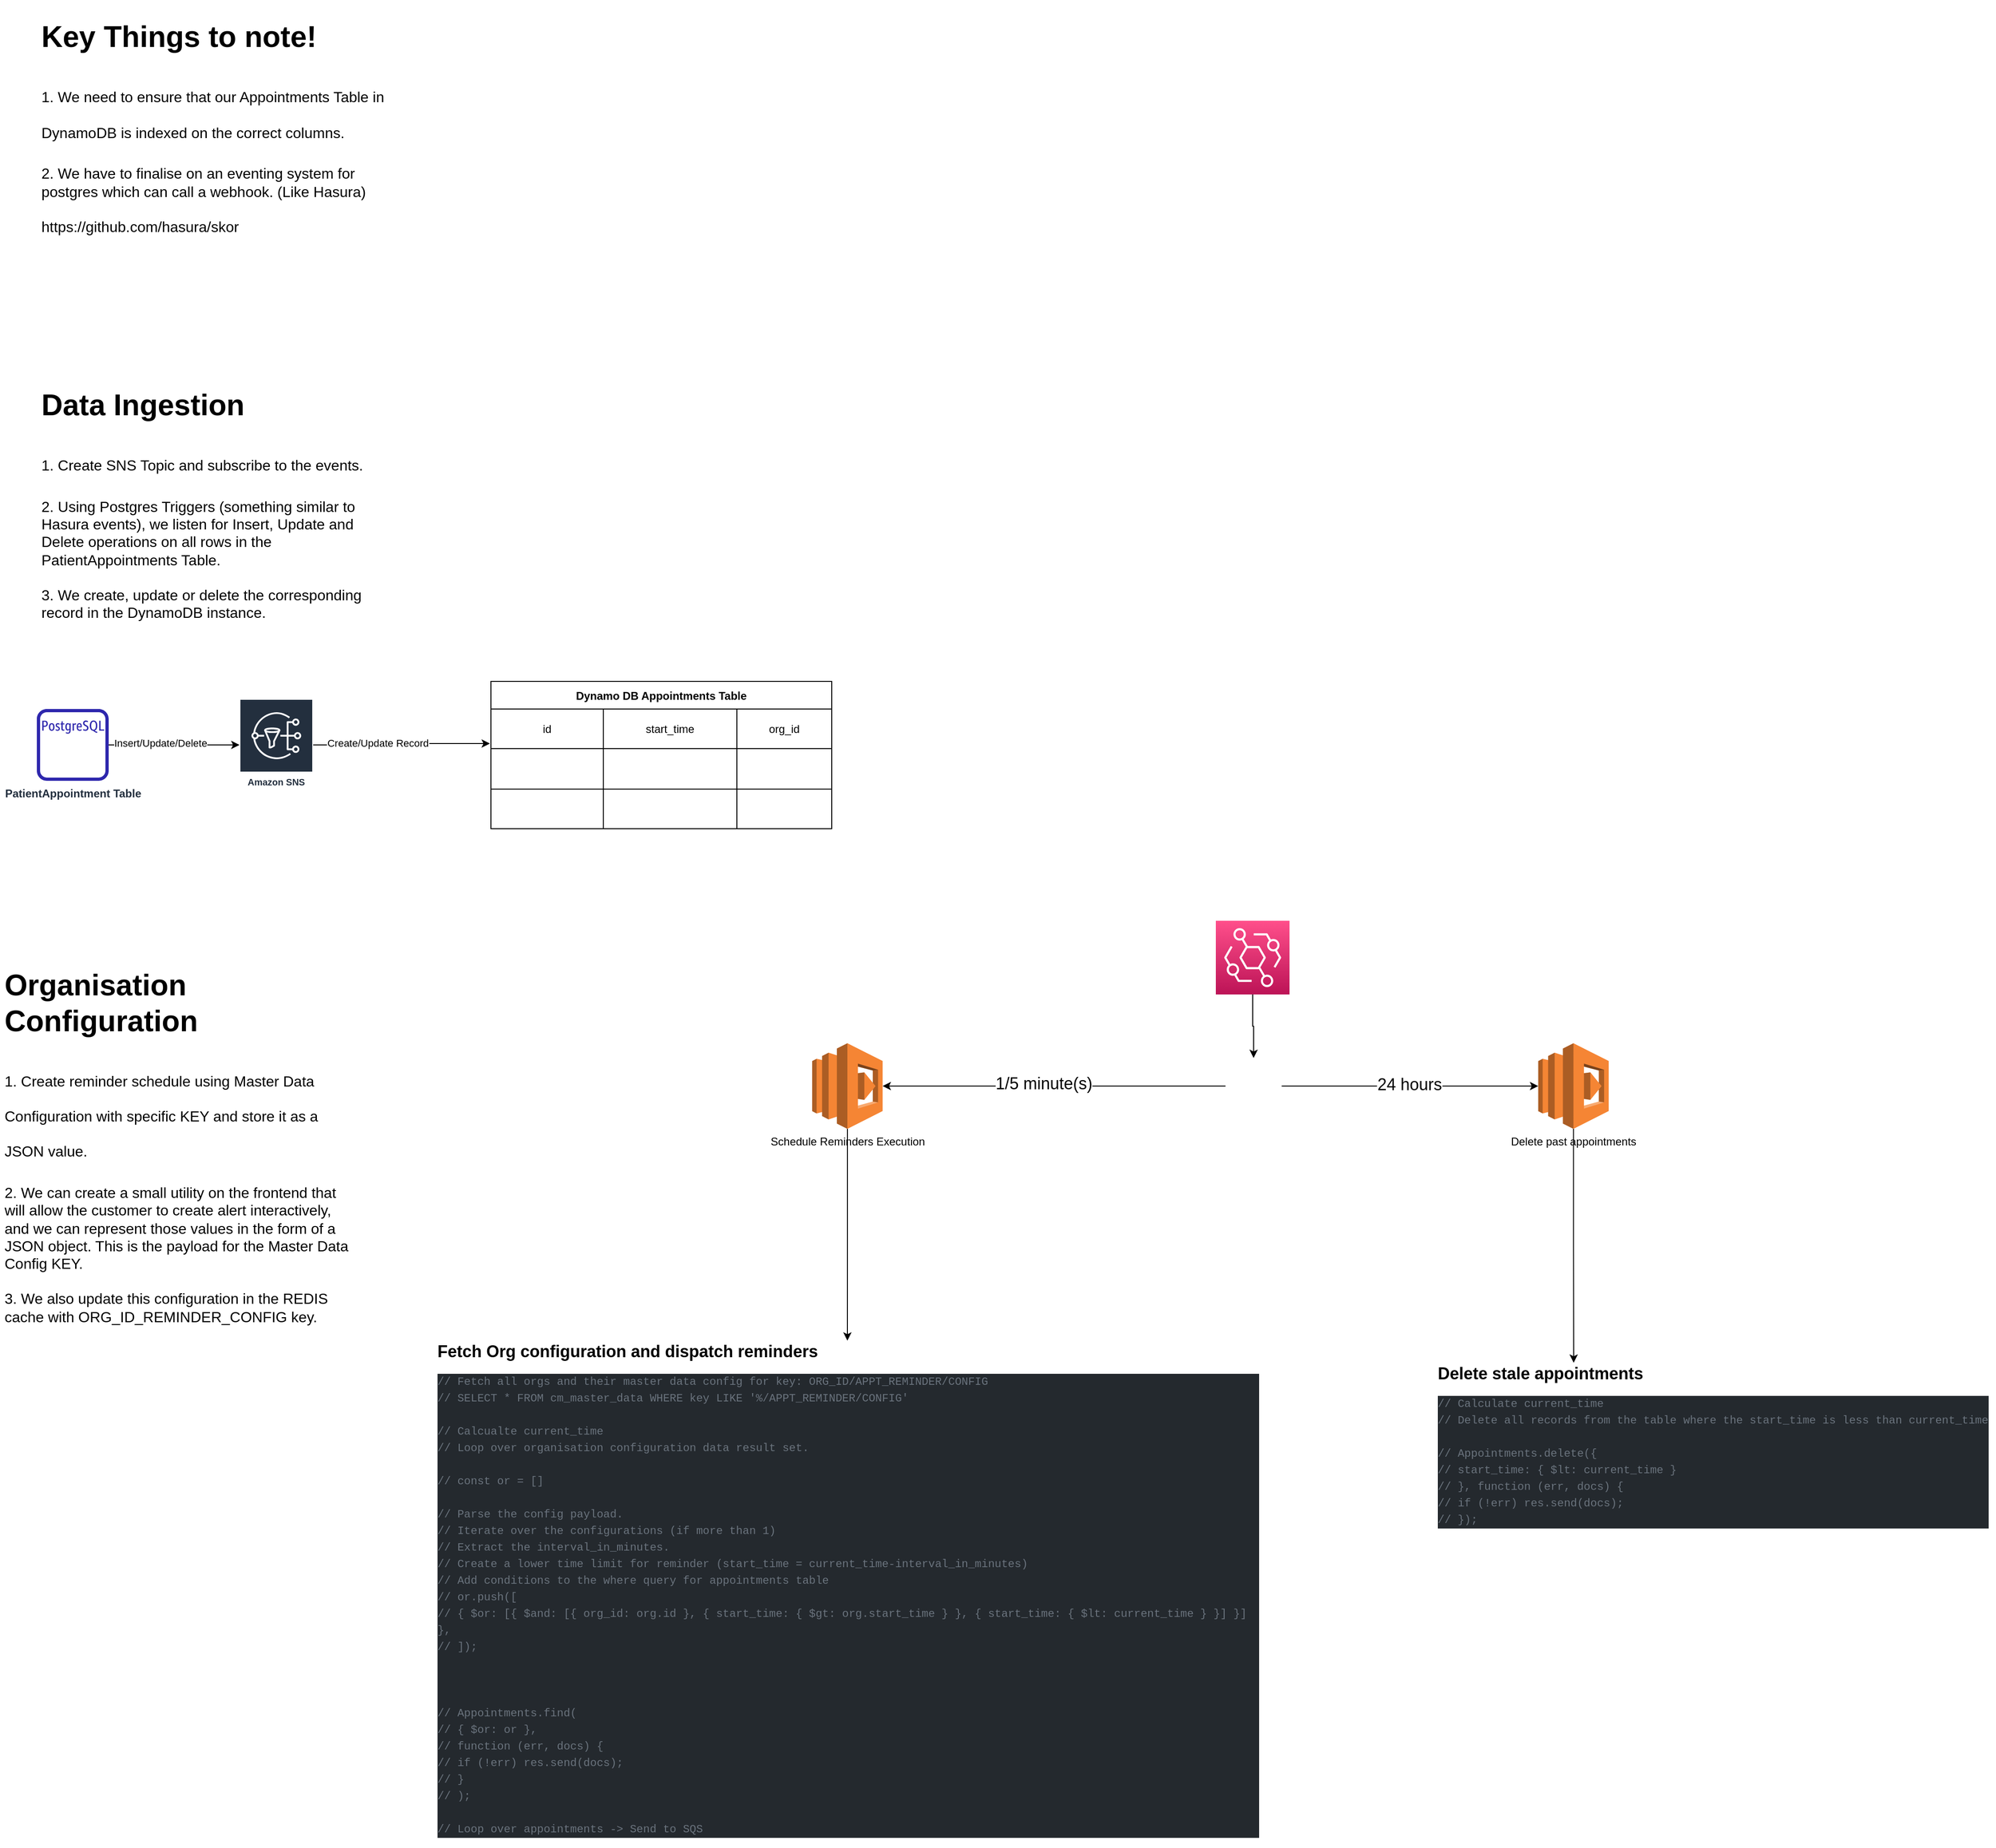 <mxfile version="18.0.7" type="github"><diagram id="N0-cNavWA2WT16FOk78O" name="Page-1"><mxGraphModel dx="2262" dy="3680" grid="1" gridSize="10" guides="1" tooltips="1" connect="1" arrows="1" fold="1" page="1" pageScale="1" pageWidth="827" pageHeight="1169" math="0" shadow="0"><root><mxCell id="0"/><mxCell id="1" parent="0"/><mxCell id="Fi4O87tk6qviPq_uT3ZH-7" style="edgeStyle=orthogonalEdgeStyle;rounded=0;orthogonalLoop=1;jettySize=auto;html=1;entryX=-0.003;entryY=-0.125;entryDx=0;entryDy=0;entryPerimeter=0;" edge="1" parent="1" source="Fi4O87tk6qviPq_uT3ZH-3" target="Fi4O87tk6qviPq_uT3ZH-16"><mxGeometry relative="1" as="geometry"/></mxCell><mxCell id="Fi4O87tk6qviPq_uT3ZH-8" value="Create/Update Record" style="edgeLabel;html=1;align=center;verticalAlign=middle;resizable=0;points=[];" vertex="1" connectable="0" parent="Fi4O87tk6qviPq_uT3ZH-7"><mxGeometry x="-0.283" y="2" relative="1" as="geometry"><mxPoint as="offset"/></mxGeometry></mxCell><mxCell id="Fi4O87tk6qviPq_uT3ZH-3" value="Amazon SNS" style="sketch=0;outlineConnect=0;fontColor=#232F3E;gradientColor=none;strokeColor=#ffffff;fillColor=#232F3E;dashed=0;verticalLabelPosition=middle;verticalAlign=bottom;align=center;html=1;whiteSpace=wrap;fontSize=10;fontStyle=1;spacing=3;shape=mxgraph.aws4.productIcon;prIcon=mxgraph.aws4.sns;" vertex="1" parent="1"><mxGeometry x="310" y="-821" width="80" height="100" as="geometry"/></mxCell><mxCell id="Fi4O87tk6qviPq_uT3ZH-5" style="edgeStyle=orthogonalEdgeStyle;rounded=0;orthogonalLoop=1;jettySize=auto;html=1;" edge="1" parent="1" source="Fi4O87tk6qviPq_uT3ZH-4" target="Fi4O87tk6qviPq_uT3ZH-3"><mxGeometry relative="1" as="geometry"><mxPoint x="400" y="-750" as="targetPoint"/></mxGeometry></mxCell><mxCell id="Fi4O87tk6qviPq_uT3ZH-6" value="Insert/Update/Delete" style="edgeLabel;html=1;align=center;verticalAlign=middle;resizable=0;points=[];" vertex="1" connectable="0" parent="Fi4O87tk6qviPq_uT3ZH-5"><mxGeometry x="-0.213" y="2" relative="1" as="geometry"><mxPoint as="offset"/></mxGeometry></mxCell><mxCell id="Fi4O87tk6qviPq_uT3ZH-4" value="&lt;b&gt;PatientAppointment Table&lt;/b&gt;" style="sketch=0;outlineConnect=0;fontColor=#232F3E;gradientColor=none;fillColor=#2E27AD;strokeColor=none;dashed=0;verticalLabelPosition=bottom;verticalAlign=top;align=center;html=1;fontSize=12;fontStyle=0;aspect=fixed;pointerEvents=1;shape=mxgraph.aws4.rds_postgresql_instance_alt;" vertex="1" parent="1"><mxGeometry x="90" y="-810" width="78" height="78" as="geometry"/></mxCell><mxCell id="Fi4O87tk6qviPq_uT3ZH-11" value="Dynamo DB Appointments Table" style="shape=table;startSize=30;container=1;collapsible=0;childLayout=tableLayout;fontStyle=1;align=center;" vertex="1" parent="1"><mxGeometry x="583" y="-840" width="370" height="160" as="geometry"/></mxCell><mxCell id="Fi4O87tk6qviPq_uT3ZH-12" value="" style="shape=tableRow;horizontal=0;startSize=0;swimlaneHead=0;swimlaneBody=0;top=0;left=0;bottom=0;right=0;collapsible=0;dropTarget=0;fillColor=none;points=[[0,0.5],[1,0.5]];portConstraint=eastwest;" vertex="1" parent="Fi4O87tk6qviPq_uT3ZH-11"><mxGeometry y="30" width="370" height="43" as="geometry"/></mxCell><mxCell id="Fi4O87tk6qviPq_uT3ZH-13" value="id" style="shape=partialRectangle;html=1;whiteSpace=wrap;connectable=0;fillColor=none;top=0;left=0;bottom=0;right=0;overflow=hidden;" vertex="1" parent="Fi4O87tk6qviPq_uT3ZH-12"><mxGeometry width="122" height="43" as="geometry"><mxRectangle width="122" height="43" as="alternateBounds"/></mxGeometry></mxCell><mxCell id="Fi4O87tk6qviPq_uT3ZH-14" value="start_time" style="shape=partialRectangle;html=1;whiteSpace=wrap;connectable=0;fillColor=none;top=0;left=0;bottom=0;right=0;overflow=hidden;" vertex="1" parent="Fi4O87tk6qviPq_uT3ZH-12"><mxGeometry x="122" width="145" height="43" as="geometry"><mxRectangle width="145" height="43" as="alternateBounds"/></mxGeometry></mxCell><mxCell id="Fi4O87tk6qviPq_uT3ZH-15" value="org_id" style="shape=partialRectangle;html=1;whiteSpace=wrap;connectable=0;fillColor=none;top=0;left=0;bottom=0;right=0;overflow=hidden;" vertex="1" parent="Fi4O87tk6qviPq_uT3ZH-12"><mxGeometry x="267" width="103" height="43" as="geometry"><mxRectangle width="103" height="43" as="alternateBounds"/></mxGeometry></mxCell><mxCell id="Fi4O87tk6qviPq_uT3ZH-16" value="" style="shape=tableRow;horizontal=0;startSize=0;swimlaneHead=0;swimlaneBody=0;top=0;left=0;bottom=0;right=0;collapsible=0;dropTarget=0;fillColor=none;points=[[0,0.5],[1,0.5]];portConstraint=eastwest;" vertex="1" parent="Fi4O87tk6qviPq_uT3ZH-11"><mxGeometry y="73" width="370" height="44" as="geometry"/></mxCell><mxCell id="Fi4O87tk6qviPq_uT3ZH-17" value="" style="shape=partialRectangle;html=1;whiteSpace=wrap;connectable=0;fillColor=none;top=0;left=0;bottom=0;right=0;overflow=hidden;" vertex="1" parent="Fi4O87tk6qviPq_uT3ZH-16"><mxGeometry width="122" height="44" as="geometry"><mxRectangle width="122" height="44" as="alternateBounds"/></mxGeometry></mxCell><mxCell id="Fi4O87tk6qviPq_uT3ZH-18" value="" style="shape=partialRectangle;html=1;whiteSpace=wrap;connectable=0;fillColor=none;top=0;left=0;bottom=0;right=0;overflow=hidden;" vertex="1" parent="Fi4O87tk6qviPq_uT3ZH-16"><mxGeometry x="122" width="145" height="44" as="geometry"><mxRectangle width="145" height="44" as="alternateBounds"/></mxGeometry></mxCell><mxCell id="Fi4O87tk6qviPq_uT3ZH-19" value="" style="shape=partialRectangle;html=1;whiteSpace=wrap;connectable=0;fillColor=none;top=0;left=0;bottom=0;right=0;overflow=hidden;" vertex="1" parent="Fi4O87tk6qviPq_uT3ZH-16"><mxGeometry x="267" width="103" height="44" as="geometry"><mxRectangle width="103" height="44" as="alternateBounds"/></mxGeometry></mxCell><mxCell id="Fi4O87tk6qviPq_uT3ZH-20" value="" style="shape=tableRow;horizontal=0;startSize=0;swimlaneHead=0;swimlaneBody=0;top=0;left=0;bottom=0;right=0;collapsible=0;dropTarget=0;fillColor=none;points=[[0,0.5],[1,0.5]];portConstraint=eastwest;" vertex="1" parent="Fi4O87tk6qviPq_uT3ZH-11"><mxGeometry y="117" width="370" height="43" as="geometry"/></mxCell><mxCell id="Fi4O87tk6qviPq_uT3ZH-21" value="" style="shape=partialRectangle;html=1;whiteSpace=wrap;connectable=0;fillColor=none;top=0;left=0;bottom=0;right=0;overflow=hidden;" vertex="1" parent="Fi4O87tk6qviPq_uT3ZH-20"><mxGeometry width="122" height="43" as="geometry"><mxRectangle width="122" height="43" as="alternateBounds"/></mxGeometry></mxCell><mxCell id="Fi4O87tk6qviPq_uT3ZH-22" value="" style="shape=partialRectangle;html=1;whiteSpace=wrap;connectable=0;fillColor=none;top=0;left=0;bottom=0;right=0;overflow=hidden;" vertex="1" parent="Fi4O87tk6qviPq_uT3ZH-20"><mxGeometry x="122" width="145" height="43" as="geometry"><mxRectangle width="145" height="43" as="alternateBounds"/></mxGeometry></mxCell><mxCell id="Fi4O87tk6qviPq_uT3ZH-23" value="" style="shape=partialRectangle;html=1;whiteSpace=wrap;connectable=0;fillColor=none;top=0;left=0;bottom=0;right=0;overflow=hidden;" vertex="1" parent="Fi4O87tk6qviPq_uT3ZH-20"><mxGeometry x="267" width="103" height="43" as="geometry"><mxRectangle width="103" height="43" as="alternateBounds"/></mxGeometry></mxCell><mxCell id="Fi4O87tk6qviPq_uT3ZH-28" style="edgeStyle=orthogonalEdgeStyle;rounded=0;orthogonalLoop=1;jettySize=auto;html=1;entryX=0.5;entryY=0;entryDx=0;entryDy=0;" edge="1" parent="1" source="Fi4O87tk6qviPq_uT3ZH-24" target="Fi4O87tk6qviPq_uT3ZH-27"><mxGeometry relative="1" as="geometry"/></mxCell><mxCell id="Fi4O87tk6qviPq_uT3ZH-24" value="" style="sketch=0;points=[[0,0,0],[0.25,0,0],[0.5,0,0],[0.75,0,0],[1,0,0],[0,1,0],[0.25,1,0],[0.5,1,0],[0.75,1,0],[1,1,0],[0,0.25,0],[0,0.5,0],[0,0.75,0],[1,0.25,0],[1,0.5,0],[1,0.75,0]];outlineConnect=0;fontColor=#232F3E;gradientColor=#FF4F8B;gradientDirection=north;fillColor=#BC1356;strokeColor=#ffffff;dashed=0;verticalLabelPosition=bottom;verticalAlign=top;align=center;html=1;fontSize=12;fontStyle=0;aspect=fixed;shape=mxgraph.aws4.resourceIcon;resIcon=mxgraph.aws4.eventbridge;" vertex="1" parent="1"><mxGeometry x="1370" y="-580" width="80" height="80" as="geometry"/></mxCell><mxCell id="Fi4O87tk6qviPq_uT3ZH-53" style="edgeStyle=orthogonalEdgeStyle;rounded=0;orthogonalLoop=1;jettySize=auto;html=1;fontSize=18;" edge="1" parent="1" source="Fi4O87tk6qviPq_uT3ZH-25" target="Fi4O87tk6qviPq_uT3ZH-32"><mxGeometry relative="1" as="geometry"/></mxCell><mxCell id="Fi4O87tk6qviPq_uT3ZH-25" value="Schedule Reminders Execution" style="outlineConnect=0;dashed=0;verticalLabelPosition=bottom;verticalAlign=top;align=center;html=1;shape=mxgraph.aws3.lambda;fillColor=#F58534;gradientColor=none;" vertex="1" parent="1"><mxGeometry x="931.75" y="-447" width="76.5" height="93" as="geometry"/></mxCell><mxCell id="Fi4O87tk6qviPq_uT3ZH-29" style="edgeStyle=orthogonalEdgeStyle;rounded=0;orthogonalLoop=1;jettySize=auto;html=1;" edge="1" parent="1" source="Fi4O87tk6qviPq_uT3ZH-27" target="Fi4O87tk6qviPq_uT3ZH-25"><mxGeometry relative="1" as="geometry"><mxPoint x="1290" y="-270" as="targetPoint"/></mxGeometry></mxCell><mxCell id="Fi4O87tk6qviPq_uT3ZH-63" value="1/5 minute(s)" style="edgeLabel;html=1;align=center;verticalAlign=middle;resizable=0;points=[];fontSize=18;" vertex="1" connectable="0" parent="Fi4O87tk6qviPq_uT3ZH-29"><mxGeometry x="0.065" y="-3" relative="1" as="geometry"><mxPoint as="offset"/></mxGeometry></mxCell><mxCell id="Fi4O87tk6qviPq_uT3ZH-61" style="edgeStyle=orthogonalEdgeStyle;rounded=0;orthogonalLoop=1;jettySize=auto;html=1;fontSize=18;" edge="1" parent="1" source="Fi4O87tk6qviPq_uT3ZH-27" target="Fi4O87tk6qviPq_uT3ZH-56"><mxGeometry relative="1" as="geometry"/></mxCell><mxCell id="Fi4O87tk6qviPq_uT3ZH-62" value="24 hours" style="edgeLabel;html=1;align=center;verticalAlign=middle;resizable=0;points=[];fontSize=18;" vertex="1" connectable="0" parent="Fi4O87tk6qviPq_uT3ZH-61"><mxGeometry x="-0.005" y="2" relative="1" as="geometry"><mxPoint as="offset"/></mxGeometry></mxCell><mxCell id="Fi4O87tk6qviPq_uT3ZH-27" value="" style="shape=image;html=1;verticalAlign=top;verticalLabelPosition=bottom;labelBackgroundColor=#ffffff;imageAspect=0;aspect=fixed;image=https://cdn3.iconfinder.com/data/icons/arrows-set-12/512/history-128.png" vertex="1" parent="1"><mxGeometry x="1380.5" y="-431" width="61" height="61" as="geometry"/></mxCell><mxCell id="Fi4O87tk6qviPq_uT3ZH-32" value="&lt;h1 style=&quot;font-size: 18px;&quot;&gt;&lt;span style=&quot;background-color: initial;&quot;&gt;&lt;font style=&quot;font-size: 18px;&quot;&gt;Fetch Org configuration and dispatch reminders&lt;/font&gt;&lt;/span&gt;&lt;/h1&gt;&lt;h1 style=&quot;font-size: 18px;&quot;&gt;&lt;/h1&gt;&lt;font style=&quot;font-size: 16px;&quot;&gt;&lt;div style=&quot;color: rgb(225, 228, 232); background-color: rgb(36, 41, 46); font-family: Menlo, Monaco, &amp;quot;Courier New&amp;quot;, monospace; font-size: 12px; line-height: 18px;&quot;&gt;&lt;div&gt;&lt;span style=&quot;color: #6a737d;&quot;&gt;// Fetch all orgs and their master data config for key: ORG_ID/APPT_REMINDER/CONFIG&lt;/span&gt;&lt;/div&gt;&lt;div&gt;&lt;span style=&quot;color: #6a737d;&quot;&gt;// SELECT * FROM cm_master_data WHERE key LIKE '%/APPT_REMINDER/CONFIG'&lt;/span&gt;&lt;/div&gt;&lt;br&gt;&lt;div&gt;&lt;span style=&quot;color: #6a737d;&quot;&gt;// Calcualte current_time&lt;/span&gt;&lt;/div&gt;&lt;div&gt;&lt;span style=&quot;color: #6a737d;&quot;&gt;// Loop over organisation configuration data result set.&lt;/span&gt;&lt;/div&gt;&lt;br&gt;&lt;div&gt;&lt;span style=&quot;color: #6a737d;&quot;&gt;// const or = []&lt;/span&gt;&lt;/div&gt;&lt;br&gt;&lt;div&gt;&lt;span style=&quot;color: #6a737d;&quot;&gt;// Parse the config payload.&lt;/span&gt;&lt;/div&gt;&lt;div&gt;&lt;span style=&quot;color: #6a737d;&quot;&gt;// Iterate over the configurations (if more than 1)&lt;/span&gt;&lt;/div&gt;&lt;div&gt;&lt;span style=&quot;color: #6a737d;&quot;&gt;// Extract the interval_in_minutes.&lt;/span&gt;&lt;/div&gt;&lt;div&gt;&lt;span style=&quot;color: #6a737d;&quot;&gt;// Create a lower time limit for reminder (start_time = current_time-interval_in_minutes)&lt;/span&gt;&lt;/div&gt;&lt;div&gt;&lt;span style=&quot;color: #6a737d;&quot;&gt;// Add conditions to the where query for appointments table&lt;/span&gt;&lt;/div&gt;&lt;div&gt;    &lt;span style=&quot;color: #6a737d;&quot;&gt;// or.push([&lt;/span&gt;&lt;/div&gt;&lt;div&gt;    &lt;span style=&quot;color: #6a737d;&quot;&gt;//   { $or: [{ $and: [{ org_id: org.id }, { start_time: { $gt: org.start_time } }, { start_time: { $lt: current_time } }] }] },&lt;/span&gt;&lt;/div&gt;&lt;div&gt;    &lt;span style=&quot;color: #6a737d;&quot;&gt;// ]);&lt;/span&gt;&lt;/div&gt;&lt;br&gt;&lt;br&gt;&lt;br&gt;&lt;div&gt;&lt;span style=&quot;color: #6a737d;&quot;&gt;// Appointments.find(&lt;/span&gt;&lt;/div&gt;&lt;div&gt;&lt;span style=&quot;color: #6a737d;&quot;&gt;//     { $or: or },&lt;/span&gt;&lt;/div&gt;&lt;div&gt;&lt;span style=&quot;color: #6a737d;&quot;&gt;//     function (err, docs) {&lt;/span&gt;&lt;/div&gt;&lt;div&gt;&lt;span style=&quot;color: #6a737d;&quot;&gt;//       if (!err) res.send(docs);&lt;/span&gt;&lt;/div&gt;&lt;div&gt;&lt;span style=&quot;color: #6a737d;&quot;&gt;//     }&lt;/span&gt;&lt;/div&gt;&lt;div&gt;&lt;span style=&quot;color: #6a737d;&quot;&gt;//   );&lt;/span&gt;&lt;/div&gt;&lt;br&gt;&lt;div&gt;&lt;span style=&quot;color: #6a737d;&quot;&gt;// Loop over appointments -&amp;gt; Send to SQS&lt;/span&gt;&lt;/div&gt;&lt;/div&gt;&lt;/font&gt;" style="text;html=1;strokeColor=none;fillColor=none;spacing=5;spacingTop=-20;whiteSpace=wrap;overflow=hidden;rounded=0;fontSize=14;" vertex="1" parent="1"><mxGeometry x="520" y="-124" width="900" height="550" as="geometry"/></mxCell><mxCell id="Fi4O87tk6qviPq_uT3ZH-33" value="&lt;h1&gt;&lt;span style=&quot;background-color: initial;&quot;&gt;Organisation Configuration&lt;/span&gt;&lt;/h1&gt;&lt;h1&gt;&lt;span style=&quot;font-size: 16px; font-weight: 400;&quot;&gt;1. Create reminder schedule using Master Data Configuration with specific KEY and store it as a JSON value.&lt;/span&gt;&lt;/h1&gt;&lt;div&gt;&lt;span style=&quot;font-size: 16px; font-weight: 400;&quot;&gt;2. We can create a small utility on the frontend that will allow the customer to create alert interactively, and we can represent those values in the form of a JSON object. This is the payload for the Master Data Config KEY.&lt;/span&gt;&lt;/div&gt;&lt;div&gt;&lt;span style=&quot;font-size: 16px; font-weight: 400;&quot;&gt;&lt;br&gt;&lt;/span&gt;&lt;/div&gt;&lt;div&gt;&lt;span style=&quot;font-size: 16px; font-weight: 400;&quot;&gt;3. We also update this configuration in the REDIS cache with ORG_ID_REMINDER_CONFIG key.&lt;/span&gt;&lt;/div&gt;" style="text;html=1;strokeColor=none;fillColor=none;spacing=5;spacingTop=-20;whiteSpace=wrap;overflow=hidden;rounded=0;fontSize=16;" vertex="1" parent="1"><mxGeometry x="50" y="-540" width="390" height="500" as="geometry"/></mxCell><mxCell id="Fi4O87tk6qviPq_uT3ZH-54" value="&lt;h1&gt;&lt;span style=&quot;background-color: initial;&quot;&gt;Data Ingestion&lt;/span&gt;&lt;/h1&gt;&lt;h1&gt;&lt;span style=&quot;font-size: 16px; font-weight: 400; background-color: initial;&quot;&gt;1. Create SNS Topic and subscribe to the events.&lt;/span&gt;&lt;br&gt;&lt;/h1&gt;&lt;div&gt;&lt;span style=&quot;font-size: 16px; font-weight: 400;&quot;&gt;2. Using Postgres Triggers (something similar to Hasura events), we listen for Insert, Update and Delete operations on all rows in the PatientAppointments Table.&lt;/span&gt;&lt;/div&gt;&lt;div&gt;&lt;br&gt;&lt;/div&gt;&lt;div&gt;&lt;span style=&quot;background-color: initial;&quot;&gt;3. We create, update or delete the corresponding record in the DynamoDB instance.&lt;/span&gt;&lt;br&gt;&lt;/div&gt;" style="text;html=1;strokeColor=none;fillColor=none;spacing=5;spacingTop=-20;whiteSpace=wrap;overflow=hidden;rounded=0;fontSize=16;" vertex="1" parent="1"><mxGeometry x="90" y="-1170" width="390" height="290" as="geometry"/></mxCell><mxCell id="Fi4O87tk6qviPq_uT3ZH-55" value="&lt;h1&gt;&lt;span style=&quot;background-color: initial;&quot;&gt;Key Things to note!&lt;/span&gt;&lt;/h1&gt;&lt;h1&gt;&lt;span style=&quot;background-color: initial; font-size: 16px; font-weight: 400;&quot;&gt;1. We need to ensure that our Appointments Table in DynamoDB is indexed on the correct columns.&lt;/span&gt;&lt;br&gt;&lt;/h1&gt;&lt;div&gt;2. We have to finalise on an eventing system for postgres which can call a webhook. (Like Hasura)&lt;br&gt;&lt;br&gt;https://github.com/hasura/skor&lt;br&gt;&lt;/div&gt;" style="text;html=1;strokeColor=none;fillColor=none;spacing=5;spacingTop=-20;whiteSpace=wrap;overflow=hidden;rounded=0;fontSize=16;" vertex="1" parent="1"><mxGeometry x="90" y="-1570" width="390" height="290" as="geometry"/></mxCell><mxCell id="Fi4O87tk6qviPq_uT3ZH-64" style="edgeStyle=orthogonalEdgeStyle;rounded=0;orthogonalLoop=1;jettySize=auto;html=1;entryX=0.25;entryY=0;entryDx=0;entryDy=0;fontSize=18;" edge="1" parent="1" source="Fi4O87tk6qviPq_uT3ZH-56" target="Fi4O87tk6qviPq_uT3ZH-57"><mxGeometry relative="1" as="geometry"/></mxCell><mxCell id="Fi4O87tk6qviPq_uT3ZH-56" value="Delete past appointments" style="outlineConnect=0;dashed=0;verticalLabelPosition=bottom;verticalAlign=top;align=center;html=1;shape=mxgraph.aws3.lambda;fillColor=#F58534;gradientColor=none;" vertex="1" parent="1"><mxGeometry x="1720" y="-447" width="76.5" height="93" as="geometry"/></mxCell><mxCell id="Fi4O87tk6qviPq_uT3ZH-57" value="&lt;h1 style=&quot;font-size: 18px;&quot;&gt;Delete stale appointments&lt;/h1&gt;&lt;h1 style=&quot;font-size: 18px;&quot;&gt;&lt;/h1&gt;&lt;font style=&quot;font-size: 16px;&quot;&gt;&lt;div style=&quot;color: rgb(225, 228, 232); background-color: rgb(36, 41, 46); font-family: Menlo, Monaco, &amp;quot;Courier New&amp;quot;, monospace; font-size: 12px; line-height: 18px;&quot;&gt;&lt;div style=&quot;line-height: 18px;&quot;&gt;&lt;div&gt;&lt;span style=&quot;color: #6a737d;&quot;&gt;// Calculate current_time&lt;/span&gt;&lt;/div&gt;&lt;div&gt;&lt;span style=&quot;color: #6a737d;&quot;&gt;// Delete all records from the table where the start_time is less than current_time&lt;/span&gt;&lt;/div&gt;&lt;br&gt;&lt;div&gt;&lt;span style=&quot;color: #6a737d;&quot;&gt;// Appointments.delete({&lt;/span&gt;&lt;/div&gt;&lt;div&gt;&lt;span style=&quot;color: #6a737d;&quot;&gt;//     start_time: { $lt: current_time }&lt;/span&gt;&lt;/div&gt;&lt;div&gt;&lt;span style=&quot;color: #6a737d;&quot;&gt;// }, function (err, docs) {&lt;/span&gt;&lt;/div&gt;&lt;div&gt;&lt;span style=&quot;color: #6a737d;&quot;&gt;//   if (!err) res.send(docs);&lt;/span&gt;&lt;/div&gt;&lt;div&gt;&lt;span style=&quot;color: #6a737d;&quot;&gt;// });&lt;/span&gt;&lt;/div&gt;&lt;/div&gt;&lt;/div&gt;&lt;/font&gt;" style="text;html=1;strokeColor=none;fillColor=none;spacing=5;spacingTop=-20;whiteSpace=wrap;overflow=hidden;rounded=0;fontSize=14;" vertex="1" parent="1"><mxGeometry x="1606" y="-100" width="610" height="180" as="geometry"/></mxCell></root></mxGraphModel></diagram></mxfile>